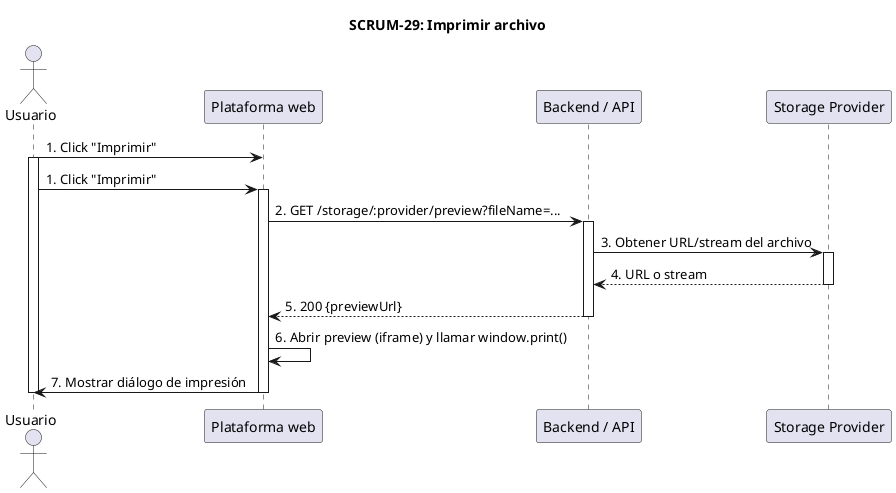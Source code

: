 @startuml SCRUM-29_ImprimirArchivo
title SCRUM-29: Imprimir archivo

actor Usuario
participant "Plataforma web" as Frontend
participant "Backend / API" as Backend
participant "Storage Provider" as Storage

Usuario -> Frontend: 1. Click "Imprimir"
activate Usuario
Usuario -> Frontend: 1. Click "Imprimir"
activate Frontend
Frontend -> Backend: 2. GET /storage/:provider/preview?fileName=...
activate Backend
Backend -> Storage: 3. Obtener URL/stream del archivo
activate Storage
Storage --> Backend: 4. URL o stream
deactivate Storage
Backend --> Frontend: 5. 200 {previewUrl}
deactivate Backend
Frontend -> Frontend: 6. Abrir preview (iframe) y llamar window.print()
Frontend -> Usuario: 7. Mostrar diálogo de impresión
deactivate Frontend
deactivate Usuario
@enduml
